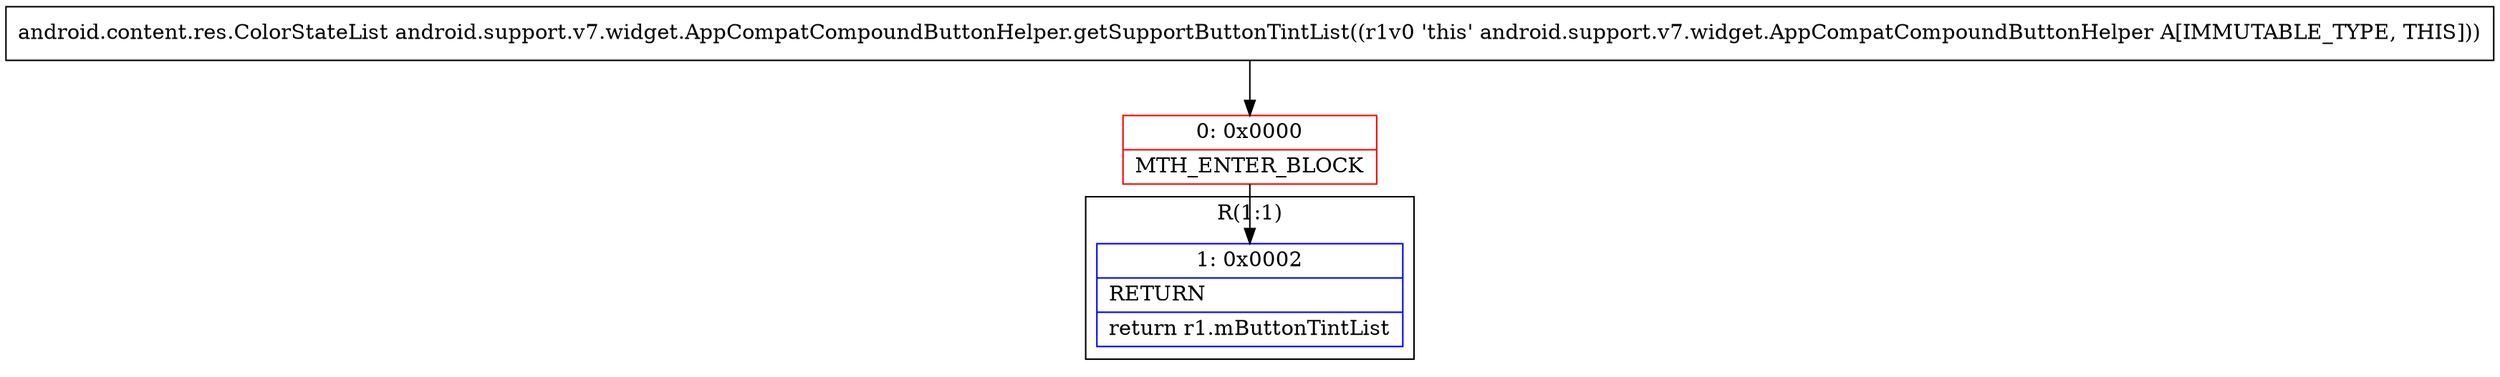 digraph "CFG forandroid.support.v7.widget.AppCompatCompoundButtonHelper.getSupportButtonTintList()Landroid\/content\/res\/ColorStateList;" {
subgraph cluster_Region_1490805727 {
label = "R(1:1)";
node [shape=record,color=blue];
Node_1 [shape=record,label="{1\:\ 0x0002|RETURN\l|return r1.mButtonTintList\l}"];
}
Node_0 [shape=record,color=red,label="{0\:\ 0x0000|MTH_ENTER_BLOCK\l}"];
MethodNode[shape=record,label="{android.content.res.ColorStateList android.support.v7.widget.AppCompatCompoundButtonHelper.getSupportButtonTintList((r1v0 'this' android.support.v7.widget.AppCompatCompoundButtonHelper A[IMMUTABLE_TYPE, THIS])) }"];
MethodNode -> Node_0;
Node_0 -> Node_1;
}

